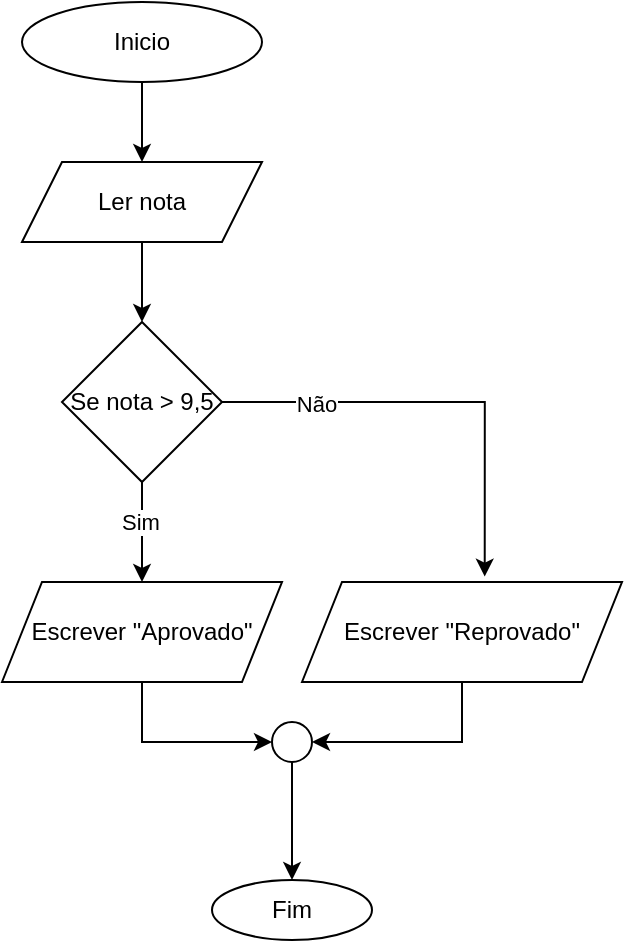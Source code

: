 <mxfile version="28.2.3">
  <diagram name="Página-1" id="BVTGTUhf8_HNculoDmAw">
    <mxGraphModel dx="978" dy="542" grid="1" gridSize="10" guides="1" tooltips="1" connect="1" arrows="1" fold="1" page="1" pageScale="1" pageWidth="827" pageHeight="1169" math="0" shadow="0">
      <root>
        <mxCell id="0" />
        <mxCell id="1" parent="0" />
        <mxCell id="T3tzofFqsqlGXgaNSkbM-4" value="" style="edgeStyle=orthogonalEdgeStyle;rounded=0;orthogonalLoop=1;jettySize=auto;html=1;" edge="1" parent="1" source="T3tzofFqsqlGXgaNSkbM-2" target="T3tzofFqsqlGXgaNSkbM-3">
          <mxGeometry relative="1" as="geometry" />
        </mxCell>
        <mxCell id="T3tzofFqsqlGXgaNSkbM-2" value="Inicio" style="ellipse;whiteSpace=wrap;html=1;" vertex="1" parent="1">
          <mxGeometry x="10" y="10" width="120" height="40" as="geometry" />
        </mxCell>
        <mxCell id="T3tzofFqsqlGXgaNSkbM-6" value="" style="edgeStyle=orthogonalEdgeStyle;rounded=0;orthogonalLoop=1;jettySize=auto;html=1;" edge="1" parent="1" source="T3tzofFqsqlGXgaNSkbM-3" target="T3tzofFqsqlGXgaNSkbM-5">
          <mxGeometry relative="1" as="geometry" />
        </mxCell>
        <mxCell id="T3tzofFqsqlGXgaNSkbM-3" value="Ler nota" style="shape=parallelogram;perimeter=parallelogramPerimeter;whiteSpace=wrap;html=1;fixedSize=1;" vertex="1" parent="1">
          <mxGeometry x="10" y="90" width="120" height="40" as="geometry" />
        </mxCell>
        <mxCell id="T3tzofFqsqlGXgaNSkbM-8" value="" style="edgeStyle=orthogonalEdgeStyle;rounded=0;orthogonalLoop=1;jettySize=auto;html=1;" edge="1" parent="1" source="T3tzofFqsqlGXgaNSkbM-5" target="T3tzofFqsqlGXgaNSkbM-7">
          <mxGeometry relative="1" as="geometry" />
        </mxCell>
        <mxCell id="T3tzofFqsqlGXgaNSkbM-26" value="Sim" style="edgeLabel;html=1;align=center;verticalAlign=middle;resizable=0;points=[];" vertex="1" connectable="0" parent="T3tzofFqsqlGXgaNSkbM-8">
          <mxGeometry x="-0.203" y="-1" relative="1" as="geometry">
            <mxPoint as="offset" />
          </mxGeometry>
        </mxCell>
        <mxCell id="T3tzofFqsqlGXgaNSkbM-5" value="Se nota &amp;gt; 9,5" style="rhombus;whiteSpace=wrap;html=1;" vertex="1" parent="1">
          <mxGeometry x="30" y="170" width="80" height="80" as="geometry" />
        </mxCell>
        <mxCell id="T3tzofFqsqlGXgaNSkbM-16" style="edgeStyle=orthogonalEdgeStyle;rounded=0;orthogonalLoop=1;jettySize=auto;html=1;exitX=0.5;exitY=1;exitDx=0;exitDy=0;entryX=0;entryY=0.5;entryDx=0;entryDy=0;" edge="1" parent="1" source="T3tzofFqsqlGXgaNSkbM-7" target="T3tzofFqsqlGXgaNSkbM-13">
          <mxGeometry relative="1" as="geometry" />
        </mxCell>
        <mxCell id="T3tzofFqsqlGXgaNSkbM-7" value="Escrever &quot;Aprovado&quot;" style="shape=parallelogram;perimeter=parallelogramPerimeter;whiteSpace=wrap;html=1;fixedSize=1;" vertex="1" parent="1">
          <mxGeometry y="300" width="140" height="50" as="geometry" />
        </mxCell>
        <mxCell id="T3tzofFqsqlGXgaNSkbM-19" style="edgeStyle=orthogonalEdgeStyle;rounded=0;orthogonalLoop=1;jettySize=auto;html=1;exitX=0.5;exitY=1;exitDx=0;exitDy=0;entryX=1;entryY=0.5;entryDx=0;entryDy=0;" edge="1" parent="1" source="T3tzofFqsqlGXgaNSkbM-11" target="T3tzofFqsqlGXgaNSkbM-13">
          <mxGeometry relative="1" as="geometry">
            <mxPoint x="210" y="410" as="targetPoint" />
            <Array as="points">
              <mxPoint x="230" y="380" />
            </Array>
          </mxGeometry>
        </mxCell>
        <mxCell id="T3tzofFqsqlGXgaNSkbM-11" value="Escrever &quot;Reprovado&quot;" style="shape=parallelogram;perimeter=parallelogramPerimeter;whiteSpace=wrap;html=1;fixedSize=1;" vertex="1" parent="1">
          <mxGeometry x="150" y="300" width="160" height="50" as="geometry" />
        </mxCell>
        <mxCell id="T3tzofFqsqlGXgaNSkbM-21" value="" style="edgeStyle=orthogonalEdgeStyle;rounded=0;orthogonalLoop=1;jettySize=auto;html=1;" edge="1" parent="1" source="T3tzofFqsqlGXgaNSkbM-13" target="T3tzofFqsqlGXgaNSkbM-20">
          <mxGeometry relative="1" as="geometry" />
        </mxCell>
        <mxCell id="T3tzofFqsqlGXgaNSkbM-13" value="" style="ellipse;whiteSpace=wrap;html=1;" vertex="1" parent="1">
          <mxGeometry x="135" y="370" width="20" height="20" as="geometry" />
        </mxCell>
        <mxCell id="T3tzofFqsqlGXgaNSkbM-20" value="Fim" style="ellipse;whiteSpace=wrap;html=1;" vertex="1" parent="1">
          <mxGeometry x="105" y="449" width="80" height="30" as="geometry" />
        </mxCell>
        <mxCell id="T3tzofFqsqlGXgaNSkbM-24" style="edgeStyle=orthogonalEdgeStyle;rounded=0;orthogonalLoop=1;jettySize=auto;html=1;exitX=1;exitY=0.5;exitDx=0;exitDy=0;entryX=0.571;entryY=-0.054;entryDx=0;entryDy=0;entryPerimeter=0;" edge="1" parent="1" source="T3tzofFqsqlGXgaNSkbM-5" target="T3tzofFqsqlGXgaNSkbM-11">
          <mxGeometry relative="1" as="geometry" />
        </mxCell>
        <mxCell id="T3tzofFqsqlGXgaNSkbM-25" value="Não" style="edgeLabel;html=1;align=center;verticalAlign=middle;resizable=0;points=[];" vertex="1" connectable="0" parent="T3tzofFqsqlGXgaNSkbM-24">
          <mxGeometry x="-0.577" y="-1" relative="1" as="geometry">
            <mxPoint as="offset" />
          </mxGeometry>
        </mxCell>
      </root>
    </mxGraphModel>
  </diagram>
</mxfile>
